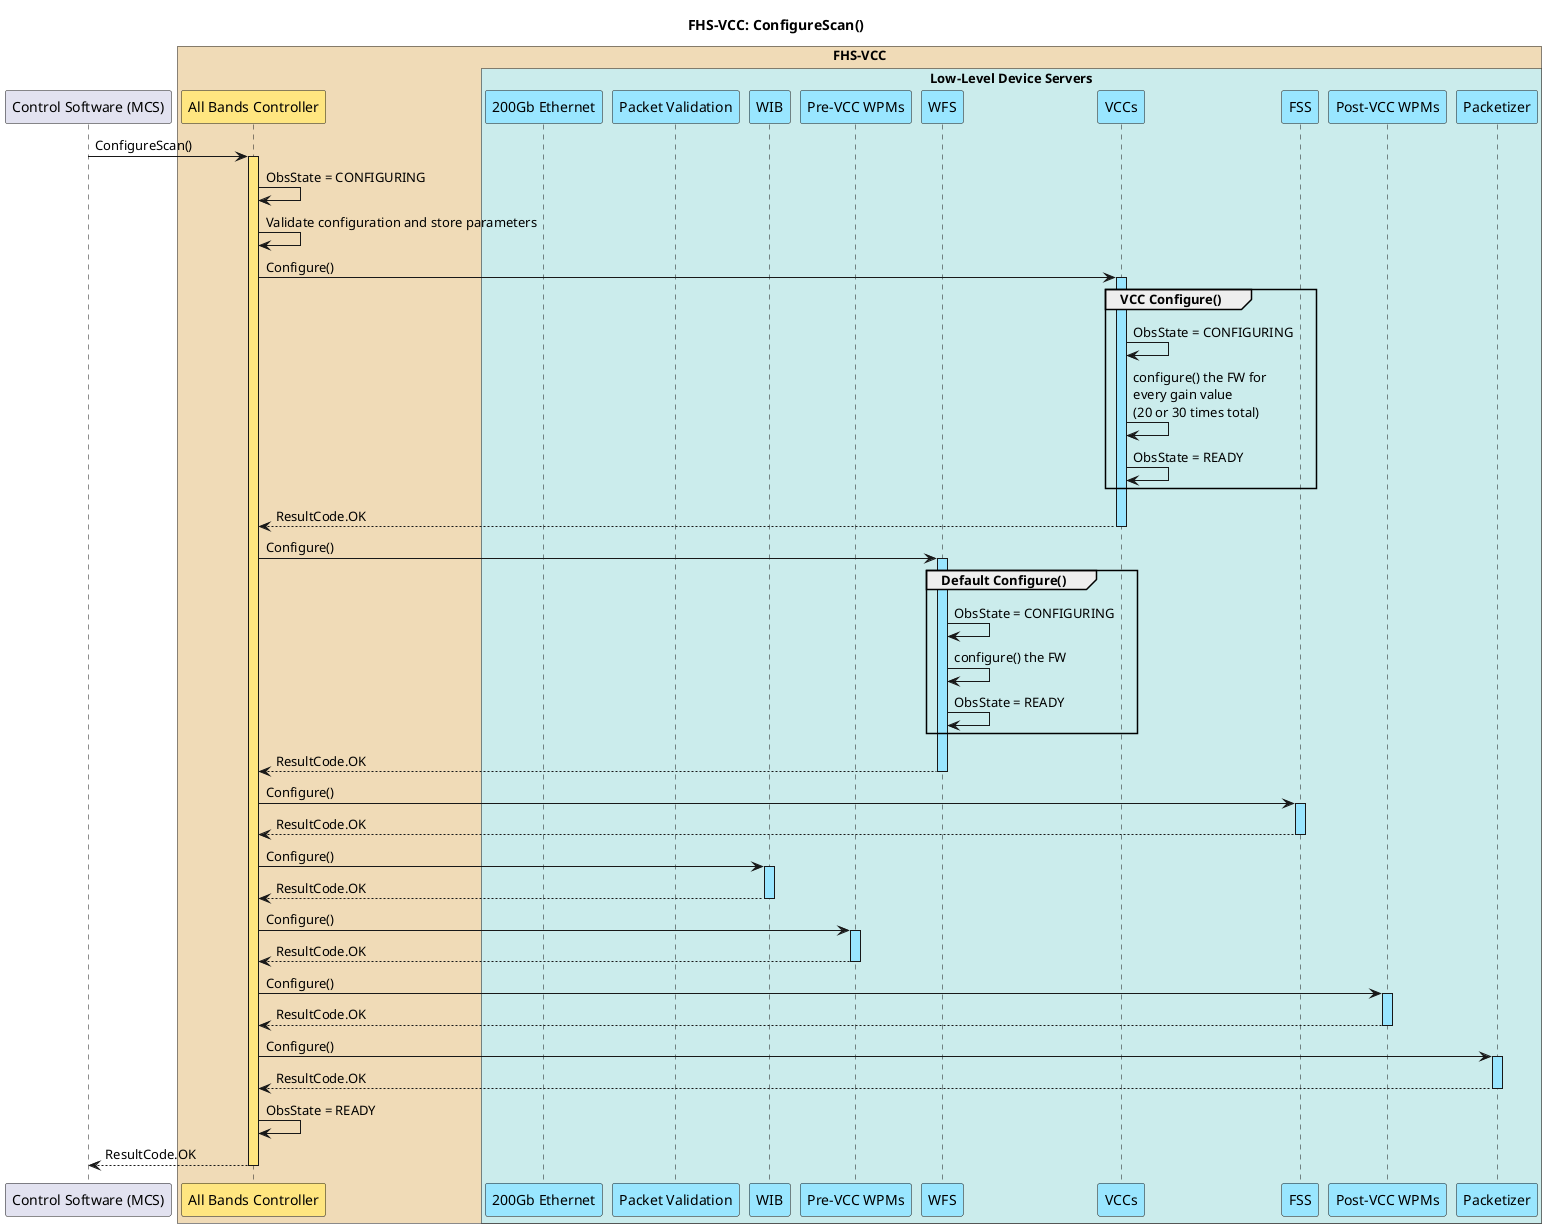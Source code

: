@startuml fhs_vcc_configure_scan
!pragma teoz true

title FHS-VCC: ConfigureScan()

!$MCSLifeline = "#DDDDEE"
!$FHSVCCBackground = "#f0dbb7"
!$AllBands = "#ffe680"
!$AllBandsLifeline = "#ffe680"
!$LowLevelDSBackground = "#cbecec"
!$LowLevelDS = "#99e6ff"
!$LowLevelDSLifeline = "#99e6ff"

participant "Control Software (MCS)" as mcs

box "FHS-VCC" $FHSVCCBackground
participant "All Bands Controller" as allbands $AllBands
box "Low-Level Device Servers" $LowLevelDSBackground
participant "200Gb Ethernet" as eth_ds $LowLevelDS
participant "Packet Validation" as pv_ds $LowLevelDS
participant "WIB" as wib_ds $LowLevelDS
participant "Pre-VCC WPMs" as wpm_pre_ds $LowLevelDS
participant "WFS" as wfs_ds $LowLevelDS
participant "VCCs" as vcc_ds $LowLevelDS
participant "FSS" as fss_ds $LowLevelDS
participant "Post-VCC WPMs" as wpm_post_ds $LowLevelDS
participant "Packetizer" as packetizer_ds $LowLevelDS
end box
end box

mcs -> allbands ++ $AllBandsLifeline: ConfigureScan()
allbands -> allbands: ObsState = CONFIGURING
allbands -> allbands: Validate configuration and store parameters

allbands -> vcc_ds ++ $LowLevelDSLifeline: Configure()
group VCC Configure()
vcc_ds -> vcc_ds: ObsState = CONFIGURING
vcc_ds -> vcc_ds: configure() the FW for\nevery gain value\n(20 or 30 times total)
vcc_ds -> vcc_ds: ObsState = READY
end
allbands <-- vcc_ds --: ResultCode.OK

allbands -> wfs_ds ++ $LowLevelDSLifeline: Configure()
group Default Configure()
wfs_ds -> wfs_ds: ObsState = CONFIGURING
wfs_ds -> wfs_ds: configure() the FW
wfs_ds -> wfs_ds: ObsState = READY
end
allbands <-- wfs_ds --: ResultCode.OK

allbands -> fss_ds ++ $LowLevelDSLifeline: Configure()
allbands <-- fss_ds --: ResultCode.OK

allbands -> wib_ds ++ $LowLevelDSLifeline: Configure()
allbands <-- wib_ds --: ResultCode.OK

allbands -> wpm_pre_ds ++ $LowLevelDSLifeline: Configure()
allbands <-- wpm_pre_ds --: ResultCode.OK

allbands -> wpm_post_ds ++ $LowLevelDSLifeline: Configure()
allbands <-- wpm_post_ds --: ResultCode.OK

allbands -> packetizer_ds ++ $LowLevelDSLifeline: Configure()
allbands <-- packetizer_ds --: ResultCode.OK

allbands -> allbands: ObsState = READY
mcs <-- allbands --: ResultCode.OK

@enduml